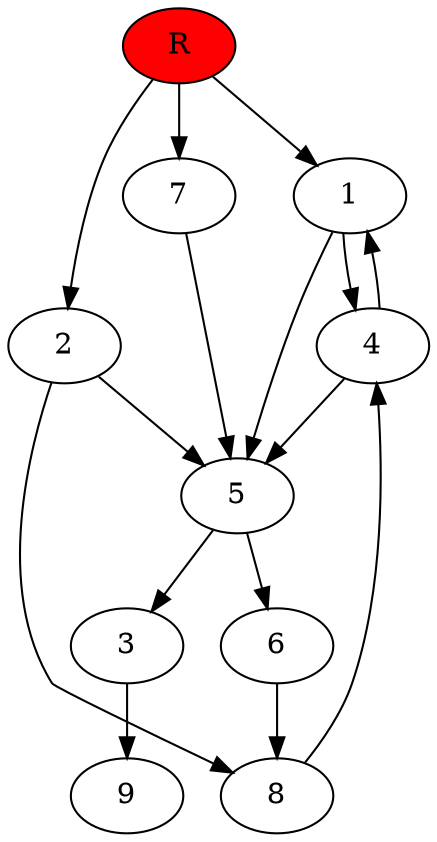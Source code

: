 digraph prb66950 {
	1
	2
	3
	4
	5
	6
	7
	8
	R [fillcolor="#ff0000" style=filled]
	1 -> 4
	1 -> 5
	2 -> 5
	2 -> 8
	3 -> 9
	4 -> 1
	4 -> 5
	5 -> 3
	5 -> 6
	6 -> 8
	7 -> 5
	8 -> 4
	R -> 1
	R -> 2
	R -> 7
}
